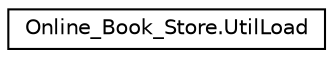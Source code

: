 digraph "Graphical Class Hierarchy"
{
 // LATEX_PDF_SIZE
  edge [fontname="Helvetica",fontsize="10",labelfontname="Helvetica",labelfontsize="10"];
  node [fontname="Helvetica",fontsize="10",shape=record];
  rankdir="LR";
  Node0 [label="Online_Book_Store.UtilLoad",height=0.2,width=0.4,color="black", fillcolor="white", style="filled",URL="$class_online___book___store_1_1_util_load.html",tooltip="This file load from the XML files."];
}
